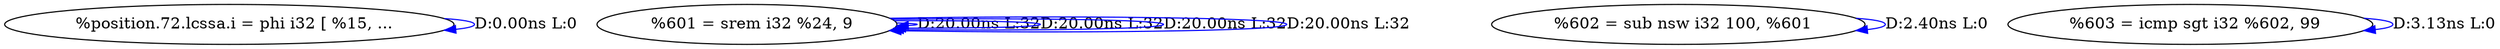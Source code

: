 digraph {
Node0x2892300[label="  %position.72.lcssa.i = phi i32 [ %15, ..."];
Node0x2892300 -> Node0x2892300[label="D:0.00ns L:0",color=blue];
Node0x28923e0[label="  %601 = srem i32 %24, 9"];
Node0x28923e0 -> Node0x28923e0[label="D:20.00ns L:32",color=blue];
Node0x28923e0 -> Node0x28923e0[label="D:20.00ns L:32",color=blue];
Node0x28923e0 -> Node0x28923e0[label="D:20.00ns L:32",color=blue];
Node0x28923e0 -> Node0x28923e0[label="D:20.00ns L:32",color=blue];
Node0x28924c0[label="  %602 = sub nsw i32 100, %601"];
Node0x28924c0 -> Node0x28924c0[label="D:2.40ns L:0",color=blue];
Node0x28925a0[label="  %603 = icmp sgt i32 %602, 99"];
Node0x28925a0 -> Node0x28925a0[label="D:3.13ns L:0",color=blue];
}
